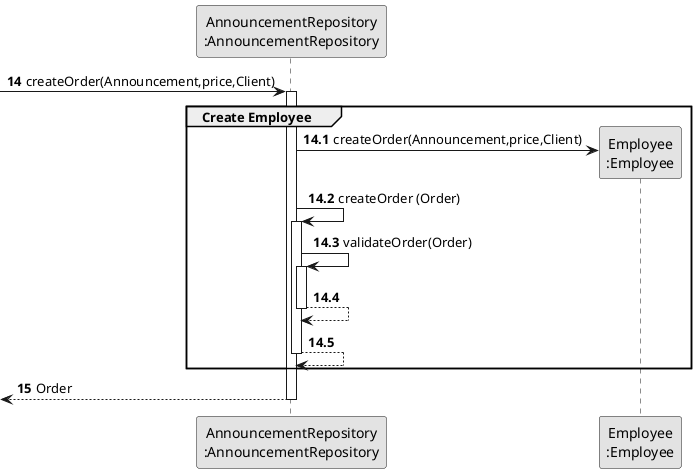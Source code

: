 @startuml
skinparam monochrome true
skinparam packageStyle rectangle
skinparam shadowing false

participant "AnnouncementRepository\n:AnnouncementRepository" as ORG
participant "Employee\n:Employee" as TAREFA

autonumber 14
-> ORG:  createOrder(Announcement,price,Client)

autonumber 14.1
activate ORG
    group Create Employee

        ORG -> TAREFA**:  createOrder(Announcement,price,Client)
        ORG -> ORG: createOrder (Order)

        activate ORG
            ORG -> ORG: validateOrder(Order)
            activate ORG
                ORG --> ORG
            deactivate ORG

            ORG --> ORG
        deactivate ORG
    end

    autonumber 15
    <-- ORG : Order
deactivate ORG


@enduml
